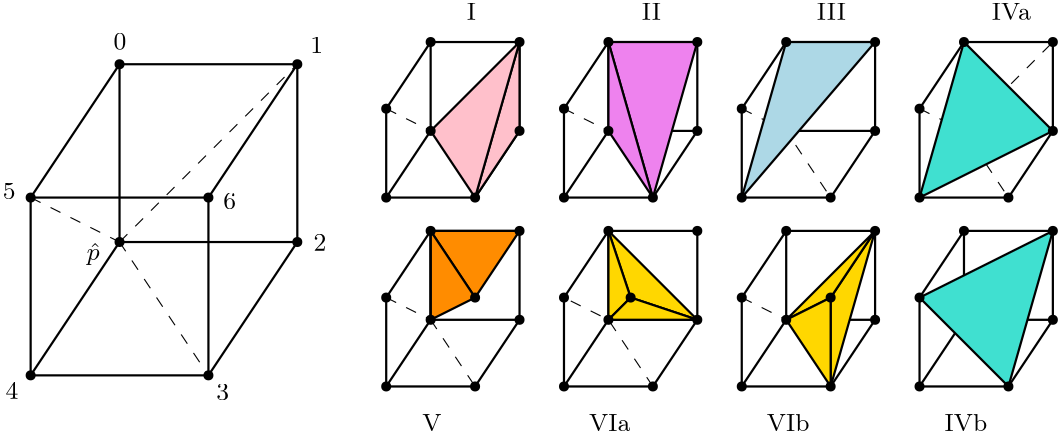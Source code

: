 <?xml version="1.0"?>
<!DOCTYPE ipe SYSTEM "ipe.dtd">
<ipe version="70206" creator="Ipe 7.2.7">
<info created="D:20180617123345" modified="D:20180810132955"/>
<ipestyle name="basic">
<symbol name="arrow/arc(spx)">
<path stroke="sym-stroke" fill="sym-stroke" pen="sym-pen">
0 0 m
-1 0.333 l
-1 -0.333 l
h
</path>
</symbol>
<symbol name="arrow/farc(spx)">
<path stroke="sym-stroke" fill="white" pen="sym-pen">
0 0 m
-1 0.333 l
-1 -0.333 l
h
</path>
</symbol>
<symbol name="arrow/ptarc(spx)">
<path stroke="sym-stroke" fill="sym-stroke" pen="sym-pen">
0 0 m
-1 0.333 l
-0.8 0 l
-1 -0.333 l
h
</path>
</symbol>
<symbol name="arrow/fptarc(spx)">
<path stroke="sym-stroke" fill="white" pen="sym-pen">
0 0 m
-1 0.333 l
-0.8 0 l
-1 -0.333 l
h
</path>
</symbol>
<symbol name="mark/circle(sx)" transformations="translations">
<path fill="sym-stroke">
0.6 0 0 0.6 0 0 e
0.4 0 0 0.4 0 0 e
</path>
</symbol>
<symbol name="mark/disk(sx)" transformations="translations">
<path fill="sym-stroke">
0.6 0 0 0.6 0 0 e
</path>
</symbol>
<symbol name="mark/fdisk(sfx)" transformations="translations">
<group>
<path fill="sym-fill">
0.5 0 0 0.5 0 0 e
</path>
<path fill="sym-stroke" fillrule="eofill">
0.6 0 0 0.6 0 0 e
0.4 0 0 0.4 0 0 e
</path>
</group>
</symbol>
<symbol name="mark/box(sx)" transformations="translations">
<path fill="sym-stroke" fillrule="eofill">
-0.6 -0.6 m
0.6 -0.6 l
0.6 0.6 l
-0.6 0.6 l
h
-0.4 -0.4 m
0.4 -0.4 l
0.4 0.4 l
-0.4 0.4 l
h
</path>
</symbol>
<symbol name="mark/square(sx)" transformations="translations">
<path fill="sym-stroke">
-0.6 -0.6 m
0.6 -0.6 l
0.6 0.6 l
-0.6 0.6 l
h
</path>
</symbol>
<symbol name="mark/fsquare(sfx)" transformations="translations">
<group>
<path fill="sym-fill">
-0.5 -0.5 m
0.5 -0.5 l
0.5 0.5 l
-0.5 0.5 l
h
</path>
<path fill="sym-stroke" fillrule="eofill">
-0.6 -0.6 m
0.6 -0.6 l
0.6 0.6 l
-0.6 0.6 l
h
-0.4 -0.4 m
0.4 -0.4 l
0.4 0.4 l
-0.4 0.4 l
h
</path>
</group>
</symbol>
<symbol name="mark/cross(sx)" transformations="translations">
<group>
<path fill="sym-stroke">
-0.43 -0.57 m
0.57 0.43 l
0.43 0.57 l
-0.57 -0.43 l
h
</path>
<path fill="sym-stroke">
-0.43 0.57 m
0.57 -0.43 l
0.43 -0.57 l
-0.57 0.43 l
h
</path>
</group>
</symbol>
<symbol name="arrow/fnormal(spx)">
<path stroke="sym-stroke" fill="white" pen="sym-pen">
0 0 m
-1 0.333 l
-1 -0.333 l
h
</path>
</symbol>
<symbol name="arrow/pointed(spx)">
<path stroke="sym-stroke" fill="sym-stroke" pen="sym-pen">
0 0 m
-1 0.333 l
-0.8 0 l
-1 -0.333 l
h
</path>
</symbol>
<symbol name="arrow/fpointed(spx)">
<path stroke="sym-stroke" fill="white" pen="sym-pen">
0 0 m
-1 0.333 l
-0.8 0 l
-1 -0.333 l
h
</path>
</symbol>
<symbol name="arrow/linear(spx)">
<path stroke="sym-stroke" pen="sym-pen">
-1 0.333 m
0 0 l
-1 -0.333 l
</path>
</symbol>
<symbol name="arrow/fdouble(spx)">
<path stroke="sym-stroke" fill="white" pen="sym-pen">
0 0 m
-1 0.333 l
-1 -0.333 l
h
-1 0 m
-2 0.333 l
-2 -0.333 l
h
</path>
</symbol>
<symbol name="arrow/double(spx)">
<path stroke="sym-stroke" fill="sym-stroke" pen="sym-pen">
0 0 m
-1 0.333 l
-1 -0.333 l
h
-1 0 m
-2 0.333 l
-2 -0.333 l
h
</path>
</symbol>
<pen name="heavier" value="0.8"/>
<pen name="fat" value="1.2"/>
<pen name="ultrafat" value="2"/>
<symbolsize name="large" value="5"/>
<symbolsize name="small" value="2"/>
<symbolsize name="tiny" value="1.1"/>
<arrowsize name="large" value="10"/>
<arrowsize name="small" value="5"/>
<arrowsize name="tiny" value="3"/>
<color name="red" value="1 0 0"/>
<color name="green" value="0 1 0"/>
<color name="blue" value="0 0 1"/>
<color name="yellow" value="1 1 0"/>
<color name="orange" value="1 0.647 0"/>
<color name="gold" value="1 0.843 0"/>
<color name="purple" value="0.627 0.125 0.941"/>
<color name="gray" value="0.745"/>
<color name="brown" value="0.647 0.165 0.165"/>
<color name="navy" value="0 0 0.502"/>
<color name="pink" value="1 0.753 0.796"/>
<color name="seagreen" value="0.18 0.545 0.341"/>
<color name="turquoise" value="0.251 0.878 0.816"/>
<color name="violet" value="0.933 0.51 0.933"/>
<color name="darkblue" value="0 0 0.545"/>
<color name="darkcyan" value="0 0.545 0.545"/>
<color name="darkgray" value="0.663"/>
<color name="darkgreen" value="0 0.392 0"/>
<color name="darkmagenta" value="0.545 0 0.545"/>
<color name="darkorange" value="1 0.549 0"/>
<color name="darkred" value="0.545 0 0"/>
<color name="lightblue" value="0.678 0.847 0.902"/>
<color name="lightcyan" value="0.878 1 1"/>
<color name="lightgray" value="0.827"/>
<color name="lightgreen" value="0.565 0.933 0.565"/>
<color name="lightyellow" value="1 1 0.878"/>
<dashstyle name="dashed" value="[4] 0"/>
<dashstyle name="dotted" value="[1 3] 0"/>
<dashstyle name="dash dotted" value="[4 2 1 2] 0"/>
<dashstyle name="dash dot dotted" value="[4 2 1 2 1 2] 0"/>
<textsize name="large" value="\large"/>
<textsize name="Large" value="\Large"/>
<textsize name="LARGE" value="\LARGE"/>
<textsize name="huge" value="\huge"/>
<textsize name="Huge" value="\Huge"/>
<textsize name="small" value="\small"/>
<textsize name="footnote" value="\footnotesize"/>
<textsize name="tiny" value="\tiny"/>
<textstyle name="center" begin="\begin{center}" end="\end{center}"/>
<textstyle name="itemize" begin="\begin{itemize}" end="\end{itemize}"/>
<textstyle name="item" begin="\begin{itemize}\item{}" end="\end{itemize}"/>
<gridsize name="4 pts" value="4"/>
<gridsize name="8 pts (~3 mm)" value="8"/>
<gridsize name="16 pts (~6 mm)" value="16"/>
<gridsize name="32 pts (~12 mm)" value="32"/>
<gridsize name="10 pts (~3.5 mm)" value="10"/>
<gridsize name="20 pts (~7 mm)" value="20"/>
<gridsize name="14 pts (~5 mm)" value="14"/>
<gridsize name="28 pts (~10 mm)" value="28"/>
<gridsize name="56 pts (~20 mm)" value="56"/>
<anglesize name="90 deg" value="90"/>
<anglesize name="60 deg" value="60"/>
<anglesize name="45 deg" value="45"/>
<anglesize name="30 deg" value="30"/>
<anglesize name="22.5 deg" value="22.5"/>
<opacity name="10%" value="0.1"/>
<opacity name="30%" value="0.3"/>
<opacity name="50%" value="0.5"/>
<opacity name="75%" value="0.75"/>
<tiling name="falling" angle="-60" step="4" width="1"/>
<tiling name="rising" angle="30" step="4" width="1"/>
</ipestyle>
<page>
<layer name="alpha"/>
<view layers="alpha" active="alpha"/>
<path layer="alpha" stroke="black" dash="dashed">
384 544 m
400 536 l
416 512 l
</path>
<path stroke="black" dash="dashed">
400 536 m
432 568 l
</path>
<path stroke="black" dash="dashed">
320 544 m
336 536 l
352 512 l
</path>
<group matrix="1 0 0 1 96 0">
<path stroke="black" pen="heavier">
96 544 m
96 512 l
128 512 l
144 536 l
144 568 l
112 568 l
96 544 l
96 544 l
</path>
<path stroke="black" pen="heavier">
96 512 m
112 536 l
144 536 l
</path>
<path stroke="black" pen="heavier">
112 568 m
112 536 l
</path>
<use name="mark/disk(sx)" pos="112 536" size="small" stroke="black"/>
<use name="mark/disk(sx)" pos="96 512" size="small" stroke="black"/>
<use name="mark/disk(sx)" pos="128 512" size="small" stroke="black"/>
<use name="mark/disk(sx)" pos="144 536" size="small" stroke="black"/>
<use name="mark/disk(sx)" pos="144 568" size="small" stroke="black"/>
<use name="mark/disk(sx)" pos="112 568" size="small" stroke="black"/>
<use name="mark/disk(sx)" pos="96 544" size="small" stroke="black"/>
</group>
<path matrix="1 0 0 1 96 0" stroke="black" fill="pink" pen="heavier">
144 568 m
128 512 l
144 536 l
144 568 l
</path>
<path matrix="1 0 0 1 96 0" stroke="black" fill="pink" pen="heavier">
112 536 m
144 568 l
128 512 l
112 536 l
</path>
<group matrix="1 0 0 1 160 0">
<path stroke="black" pen="heavier">
96 544 m
96 512 l
128 512 l
144 536 l
144 568 l
112 568 l
96 544 l
96 544 l
</path>
<path stroke="black" pen="heavier">
96 512 m
112 536 l
144 536 l
</path>
<path stroke="black" pen="heavier">
112 568 m
112 536 l
</path>
<use name="mark/disk(sx)" pos="112 536" size="small" stroke="black"/>
<use name="mark/disk(sx)" pos="96 512" size="small" stroke="black"/>
<use name="mark/disk(sx)" pos="128 512" size="small" stroke="black"/>
<use name="mark/disk(sx)" pos="144 536" size="small" stroke="black"/>
<use name="mark/disk(sx)" pos="144 568" size="small" stroke="black"/>
<use name="mark/disk(sx)" pos="112 568" size="small" stroke="black"/>
<use name="mark/disk(sx)" pos="96 544" size="small" stroke="black"/>
</group>
<path matrix="1 0 0 1 160 64" stroke="black" fill="violet" pen="heavier">
112 504 m
128 448 l
144 504 l
112 504 l
</path>
<path matrix="1 0 0 1 160 64" stroke="black" fill="violet" pen="heavier">
112 472 m
128 448 l
112 504 l
</path>
<group matrix="1 0 0 1 224 0">
<path stroke="black" pen="heavier">
96 544 m
96 512 l
128 512 l
144 536 l
144 568 l
112 568 l
96 544 l
96 544 l
</path>
<path stroke="black" pen="heavier">
96 512 m
112 536 l
144 536 l
</path>
<path stroke="black" pen="heavier">
112 568 m
112 536 l
</path>
<use name="mark/disk(sx)" pos="112 536" size="small" stroke="black"/>
<use name="mark/disk(sx)" pos="96 512" size="small" stroke="black"/>
<use name="mark/disk(sx)" pos="128 512" size="small" stroke="black"/>
<use name="mark/disk(sx)" pos="144 536" size="small" stroke="black"/>
<use name="mark/disk(sx)" pos="144 568" size="small" stroke="black"/>
<use name="mark/disk(sx)" pos="112 568" size="small" stroke="black"/>
<use name="mark/disk(sx)" pos="96 544" size="small" stroke="black"/>
</group>
<path matrix="1 0 0 1 224 128" stroke="black" fill="lightblue" pen="heavier">
112 440 m
96 384 l
144 440 l
112 440 l
</path>
<group matrix="1 0 0 1 288 0">
<path stroke="black" pen="heavier">
96 544 m
96 512 l
128 512 l
144 536 l
144 568 l
112 568 l
96 544 l
96 544 l
</path>
<path stroke="black" pen="heavier">
96 512 m
112 536 l
144 536 l
</path>
<path stroke="black" pen="heavier">
112 568 m
112 536 l
</path>
<use name="mark/disk(sx)" pos="112 536" size="small" stroke="black"/>
<use name="mark/disk(sx)" pos="96 512" size="small" stroke="black"/>
<use name="mark/disk(sx)" pos="128 512" size="small" stroke="black"/>
<use name="mark/disk(sx)" pos="144 536" size="small" stroke="black"/>
<use name="mark/disk(sx)" pos="144 568" size="small" stroke="black"/>
<use name="mark/disk(sx)" pos="112 568" size="small" stroke="black"/>
<use name="mark/disk(sx)" pos="96 544" size="small" stroke="black"/>
</group>
<path matrix="1 0 0 1 224 64" stroke="black" fill="turquoise" pen="heavier">
176 504 m
208 472 l
160 448 l
176 504 l
</path>
<group matrix="1 0 0 1 288 -68">
<path stroke="black" pen="heavier">
96 544 m
96 512 l
128 512 l
144 536 l
144 568 l
112 568 l
96 544 l
96 544 l
</path>
<path stroke="black" pen="heavier">
96 512 m
112 536 l
144 536 l
</path>
<path stroke="black" pen="heavier">
112 568 m
112 536 l
</path>
<use name="mark/disk(sx)" pos="112 536" size="small" stroke="black"/>
<use name="mark/disk(sx)" pos="96 512" size="small" stroke="black"/>
<use name="mark/disk(sx)" pos="128 512" size="small" stroke="black"/>
<use name="mark/disk(sx)" pos="144 536" size="small" stroke="black"/>
<use name="mark/disk(sx)" pos="144 568" size="small" stroke="black"/>
<use name="mark/disk(sx)" pos="112 568" size="small" stroke="black"/>
<use name="mark/disk(sx)" pos="96 544" size="small" stroke="black"/>
</group>
<path matrix="1 0 0 1 224 60" stroke="black" fill="turquoise" pen="heavier">
208 440 m
160 416 l
192 384 l
208 440 l
</path>
<group matrix="1 0 0 1 96 -68">
<path stroke="black" pen="heavier">
96 544 m
96 512 l
128 512 l
144 536 l
144 568 l
112 568 l
96 544 l
96 544 l
</path>
<path stroke="black" pen="heavier">
96 512 m
112 536 l
144 536 l
</path>
<path stroke="black" pen="heavier">
112 568 m
112 536 l
</path>
<use name="mark/disk(sx)" pos="112 536" size="small" stroke="black"/>
<use name="mark/disk(sx)" pos="96 512" size="small" stroke="black"/>
<use name="mark/disk(sx)" pos="128 512" size="small" stroke="black"/>
<use name="mark/disk(sx)" pos="144 536" size="small" stroke="black"/>
<use name="mark/disk(sx)" pos="144 568" size="small" stroke="black"/>
<use name="mark/disk(sx)" pos="112 568" size="small" stroke="black"/>
<use name="mark/disk(sx)" pos="96 544" size="small" stroke="black"/>
</group>
<path matrix="1 0 0 1 -32 -4" stroke="black" fill="darkorange" pen="heavier">
240 504 m
256 480 l
272 504 l
240 504 l
</path>
<path matrix="1 0 0 1 -32 -4" stroke="black" fill="darkorange" pen="heavier">
256 480 m
240 472 l
240 504 l
</path>
<use matrix="1 0 0 1 -32 -4" name="mark/disk(sx)" pos="256 480" size="small" stroke="black"/>
<group matrix="1 0 0 1 160 -68">
<path stroke="black" pen="heavier">
96 544 m
96 512 l
128 512 l
144 536 l
144 568 l
112 568 l
96 544 l
96 544 l
</path>
<path stroke="black" pen="heavier">
96 512 m
112 536 l
144 536 l
</path>
<path stroke="black" pen="heavier">
112 568 m
112 536 l
</path>
<use name="mark/disk(sx)" pos="112 536" size="small" stroke="black"/>
<use name="mark/disk(sx)" pos="96 512" size="small" stroke="black"/>
<use name="mark/disk(sx)" pos="128 512" size="small" stroke="black"/>
<use name="mark/disk(sx)" pos="144 536" size="small" stroke="black"/>
<use name="mark/disk(sx)" pos="144 568" size="small" stroke="black"/>
<use name="mark/disk(sx)" pos="112 568" size="small" stroke="black"/>
<use name="mark/disk(sx)" pos="96 544" size="small" stroke="black"/>
</group>
<path matrix="1 0 0 1 32 60" stroke="black" fill="gold" pen="heavier">
240 440 m
272 408 l
248 416 l
240 440 l
</path>
<path matrix="1 0 0 1 32 60" stroke="black" fill="gold" pen="heavier">
240 440 m
240 408 l
248 416 l
</path>
<path matrix="1 0 0 1 32 60" stroke="black" fill="gold" pen="heavier">
240 408 m
272 408 l
248 416 l
</path>
<use matrix="1 0 0 1 32 60" name="mark/disk(sx)" pos="248 416" size="small" stroke="black"/>
<group matrix="1 0 0 1 224 -68">
<path stroke="black" pen="heavier">
96 544 m
96 512 l
128 512 l
144 536 l
144 568 l
112 568 l
96 544 l
96 544 l
</path>
<path stroke="black" pen="heavier">
96 512 m
112 536 l
144 536 l
</path>
<path stroke="black" pen="heavier">
112 568 m
112 536 l
</path>
<use name="mark/disk(sx)" pos="112 536" size="small" stroke="black"/>
<use name="mark/disk(sx)" pos="96 512" size="small" stroke="black"/>
<use name="mark/disk(sx)" pos="128 512" size="small" stroke="black"/>
<use name="mark/disk(sx)" pos="144 536" size="small" stroke="black"/>
<use name="mark/disk(sx)" pos="144 568" size="small" stroke="black"/>
<use name="mark/disk(sx)" pos="112 568" size="small" stroke="black"/>
<use name="mark/disk(sx)" pos="96 544" size="small" stroke="black"/>
</group>
<path matrix="1 0 0 1 224 124" stroke="black" fill="gold" pen="heavier">
144 376 m
128 320 l
128 352 l
144 376 l
</path>
<path matrix="1 0 0 1 224 124" stroke="black" fill="gold" pen="heavier">
112 344 m
128 352 l
144 376 l
112 344 l
</path>
<path matrix="1 0 0 1 224 124" stroke="black" fill="gold" pen="heavier">
112 344 m
128 320 l
128 352 l
112 344 l
</path>
<use matrix="1 0 0 1 224 124" name="mark/disk(sx)" pos="128 352" size="small" stroke="black"/>
<text matrix="1 0 0 1 141 -8" transformations="translations" pos="80 584" stroke="black" type="label" width="3.326" height="6.127" depth="0" valign="baseline" size="small">I</text>
<text matrix="1 0 0 1 132 -4" transformations="translations" pos="152 580" stroke="black" type="label" width="6.909" height="6.127" depth="0" valign="baseline" size="small">II</text>
<text matrix="1 0 0 1 131 -4" transformations="translations" pos="216 580" stroke="black" type="label" width="10.491" height="6.127" depth="0" valign="baseline" size="small">III</text>
<text matrix="1 0 0 1 142 -8" transformations="translations" pos="268 584" stroke="black" type="label" width="14.076" height="6.127" depth="0" valign="baseline" size="small">IVa</text>
<text matrix="1 0 0 1 117 8" transformations="translations" pos="276 420" stroke="black" type="label" width="15.356" height="6.227" depth="0" valign="baseline" size="small">IVb</text>
<text matrix="1 0 0 1 125 8" transformations="translations" pos="80 420" stroke="black" type="label" width="6.91" height="6.127" depth="0" valign="baseline" size="small">V</text>
<text matrix="1 0 0 1 125 0" transformations="translations" pos="140 428" stroke="black" type="label" width="14.844" height="6.127" depth="0" valign="baseline" size="small">VIa</text>
<text matrix="1 0 0 1 117 -4" transformations="translations" pos="212 432" stroke="black" type="label" width="15.356" height="6.227" depth="0" valign="baseline" size="small">VIb</text>
<path stroke="black" pen="heavier">
64 448 m
128 448 l
160 496 l
160 560 l
96 560 l
64 512 l
64 448 l
</path>
<path stroke="black" pen="heavier">
96 560 m
96 496 l
64 448 l
</path>
<path stroke="black" pen="heavier">
96 496 m
160 496 l
</path>
<path stroke="black" pen="heavier">
64 512 m
128 512 l
128 448 l
</path>
<path stroke="black" pen="heavier">
128 512 m
160 560 l
</path>
<use name="mark/disk(sx)" pos="64 448" size="small" stroke="black"/>
<use name="mark/disk(sx)" pos="64 512" size="small" stroke="black"/>
<use name="mark/disk(sx)" pos="96 560" size="small" stroke="black"/>
<use name="mark/disk(sx)" pos="96 496" size="small" stroke="black"/>
<use name="mark/disk(sx)" pos="160 496" size="small" stroke="black"/>
<use name="mark/disk(sx)" pos="128 448" size="small" stroke="black"/>
<use name="mark/disk(sx)" pos="128 512" size="small" stroke="black"/>
<use name="mark/disk(sx)" pos="160 560" size="small" stroke="black"/>
<text matrix="1 0 0 1 -2.16293 1.24461" transformations="translations" pos="96 564" stroke="black" type="label" width="4.608" height="5.778" depth="0" valign="baseline" size="small" style="math">0</text>
<text matrix="1 0 0 1 -3.32513 0.00336381" transformations="translations" pos="168 564" stroke="black" type="label" width="4.608" height="5.778" depth="0" valign="baseline" size="small" style="math">1</text>
<text matrix="1 0 0 1 -2.19993 4.83211" transformations="translations" pos="168 488" stroke="black" type="label" width="4.608" height="5.778" depth="0" valign="baseline" size="small" style="math">2</text>
<text matrix="1 0 0 1 -1.18742 -0.995688" transformations="translations" pos="132 440" stroke="black" type="label" width="4.608" height="5.778" depth="0" valign="baseline" size="small" style="math">3</text>
<text matrix="1 0 0 1 2.96856 -0.407021" transformations="translations" pos="52 440" stroke="black" type="label" width="4.608" height="5.778" depth="0" valign="baseline" size="small" style="math">4</text>
<text matrix="1 0 0 1 5.9674 -4.62187" transformations="translations" pos="48 516" stroke="black" type="label" width="4.608" height="5.778" depth="0" valign="baseline" size="small" style="math">5</text>
<text matrix="1 0 0 1 -10.6952 -8.20601" transformations="translations" pos="144 516" stroke="black" type="label" width="4.608" height="5.778" depth="0" valign="baseline" size="small" style="math">6</text>
<text matrix="1 0 0 1 -15.8202 1.56698" transformations="translations" pos="100 488" stroke="black" type="label" width="4.626" height="6.23" depth="1.74" valign="baseline" size="small" style="math">\hat{p}</text>
<use name="mark/disk(sx)" pos="240 568" size="small" stroke="black"/>
<use name="mark/disk(sx)" pos="240 536" size="small" stroke="black"/>
<use name="mark/disk(sx)" pos="224 512" size="small" stroke="black"/>
<use name="mark/disk(sx)" pos="208 536" size="small" stroke="black"/>
<use name="mark/disk(sx)" pos="272 568" size="small" stroke="black"/>
<use name="mark/disk(sx)" pos="304 568" size="small" stroke="black"/>
<use name="mark/disk(sx)" pos="272 536" size="small" stroke="black"/>
<use name="mark/disk(sx)" pos="336 568" size="small" stroke="black"/>
<use name="mark/disk(sx)" pos="368 568" size="small" stroke="black"/>
<use name="mark/disk(sx)" pos="400 568" size="small" stroke="black"/>
<use name="mark/disk(sx)" pos="432 536" size="small" stroke="black"/>
<use name="mark/disk(sx)" pos="384 512" size="small" stroke="black"/>
<use name="mark/disk(sx)" pos="432 500" size="small" stroke="black"/>
<use name="mark/disk(sx)" pos="384 476" size="small" stroke="black"/>
<use name="mark/disk(sx)" pos="416 444" size="small" stroke="black"/>
<use name="mark/disk(sx)" pos="336 468" size="small" stroke="black"/>
<use name="mark/disk(sx)" pos="352 444" size="small" stroke="black"/>
<use name="mark/disk(sx)" pos="272 468" size="small" stroke="black"/>
<use name="mark/disk(sx)" pos="272 500" size="small" stroke="black"/>
<use name="mark/disk(sx)" pos="208 468" size="small" stroke="black"/>
<use name="mark/disk(sx)" pos="208 500" size="small" stroke="black"/>
<use name="mark/disk(sx)" pos="240 500" size="small" stroke="black"/>
<path stroke="black" pen="heavier">
272 568 m
272 536 l
</path>
<path stroke="black" pen="heavier">
208 500 m
208 468 l
</path>
<path stroke="black" pen="heavier">
208 500 m
224 476 l
</path>
<path stroke="black" pen="heavier">
272 500 m
280 476 l
</path>
<path stroke="black" pen="heavier">
272 468 m
280 476 l
</path>
<path stroke="black" dash="dashed">
64 512 m
96 496 l
</path>
<path stroke="black" dash="dashed">
96 496 m
160 560 l
</path>
<path stroke="black" dash="dashed">
96 496 m
128 448 l
</path>
<path stroke="black" dash="dashed">
192 544 m
208 536 l
</path>
<path stroke="black" dash="dashed">
192 476 m
208 468 l
</path>
<path stroke="black" dash="dashed">
208 468 m
224 444 l
</path>
<path stroke="black" dash="dashed">
288 444 m
272 468 l
256 476 l
</path>
<path stroke="black" dash="dashed">
320 476 m
336 468 l
</path>
<path stroke="black" dash="dashed">
256 544 m
272 536 l
</path>
<use name="mark/disk(sx)" pos="64 512" size="normal" stroke="black"/>
<use name="mark/disk(sx)" pos="96 560" size="normal" stroke="black"/>
<use name="mark/disk(sx)" pos="96 496" size="normal" stroke="black"/>
<use name="mark/disk(sx)" pos="128 512" size="normal" stroke="black"/>
<use name="mark/disk(sx)" pos="160 560" size="normal" stroke="black"/>
<use name="mark/disk(sx)" pos="160 496" size="normal" stroke="black"/>
<use name="mark/disk(sx)" pos="128 448" size="normal" stroke="black"/>
<use name="mark/disk(sx)" pos="64 448" size="normal" stroke="black"/>
<use name="mark/disk(sx)" pos="192 444" size="normal" stroke="black"/>
<use name="mark/disk(sx)" pos="192 476" size="normal" stroke="black"/>
<use name="mark/disk(sx)" pos="208 468" size="normal" stroke="black"/>
<use name="mark/disk(sx)" pos="224 476" size="normal" stroke="black"/>
<use name="mark/disk(sx)" pos="208 500" size="normal" stroke="black"/>
<use name="mark/disk(sx)" pos="240 500" size="normal" stroke="black"/>
<use name="mark/disk(sx)" pos="240 468" size="normal" stroke="black"/>
<use name="mark/disk(sx)" pos="224 444" size="normal" stroke="black"/>
<use name="mark/disk(sx)" pos="208 568" size="normal" stroke="black"/>
<use name="mark/disk(sx)" pos="192 544" size="normal" stroke="black"/>
<use name="mark/disk(sx)" pos="208 536" size="normal" stroke="black"/>
<use name="mark/disk(sx)" pos="192 512" size="normal" stroke="black"/>
<use name="mark/disk(sx)" pos="224 512" size="normal" stroke="black"/>
<use name="mark/disk(sx)" pos="240 536" size="normal" stroke="black"/>
<use name="mark/disk(sx)" pos="240 568" size="normal" stroke="black"/>
<use name="mark/disk(sx)" pos="272 568" size="normal" stroke="black"/>
<use name="mark/disk(sx)" pos="256 544" size="normal" stroke="black"/>
<use name="mark/disk(sx)" pos="272 536" size="normal" stroke="black"/>
<use name="mark/disk(sx)" pos="256 512" size="normal" stroke="black"/>
<use name="mark/disk(sx)" pos="288 512" size="normal" stroke="black"/>
<use name="mark/disk(sx)" pos="304 536" size="normal" stroke="black"/>
<use name="mark/disk(sx)" pos="304 568" size="normal" stroke="black"/>
<use name="mark/disk(sx)" pos="320 544" size="normal" stroke="black"/>
<use name="mark/disk(sx)" pos="336 568" size="normal" stroke="black"/>
<use name="mark/disk(sx)" pos="368 568" size="normal" stroke="black"/>
<use name="mark/disk(sx)" pos="368 536" size="normal" stroke="black"/>
<use name="mark/disk(sx)" pos="352 512" size="normal" stroke="black"/>
<use name="mark/disk(sx)" pos="320 512" size="normal" stroke="black"/>
<use name="mark/disk(sx)" pos="304 500" size="normal" stroke="black"/>
<use name="mark/disk(sx)" pos="272 500" size="normal" stroke="black"/>
<use name="mark/disk(sx)" pos="280 476" size="normal" stroke="black"/>
<use name="mark/disk(sx)" pos="272 468" size="normal" stroke="black"/>
<use name="mark/disk(sx)" pos="256 476" size="normal" stroke="black"/>
<use name="mark/disk(sx)" pos="256 444" size="normal" stroke="black"/>
<use name="mark/disk(sx)" pos="288 444" size="normal" stroke="black"/>
<use name="mark/disk(sx)" pos="304 468" size="normal" stroke="black"/>
<use name="mark/disk(sx)" pos="320 476" size="normal" stroke="black"/>
<use name="mark/disk(sx)" pos="336 500" size="normal" stroke="black"/>
<use name="mark/disk(sx)" pos="336 468" size="normal" stroke="black"/>
<use name="mark/disk(sx)" pos="352 476" size="normal" stroke="black"/>
<use name="mark/disk(sx)" pos="368 500" size="normal" stroke="black"/>
<use name="mark/disk(sx)" pos="368 468" size="normal" stroke="black"/>
<use name="mark/disk(sx)" pos="352 444" size="normal" stroke="black"/>
<use name="mark/disk(sx)" pos="320 444" size="normal" stroke="black"/>
<use name="mark/disk(sx)" pos="400 568" size="normal" stroke="black"/>
<use name="mark/disk(sx)" pos="384 544" size="normal" stroke="black"/>
<use name="mark/disk(sx)" pos="384 512" size="normal" stroke="black"/>
<use name="mark/disk(sx)" pos="416 512" size="normal" stroke="black"/>
<use name="mark/disk(sx)" pos="432 536" size="normal" stroke="black"/>
<use name="mark/disk(sx)" pos="432 568" size="normal" stroke="black"/>
<use name="mark/disk(sx)" pos="432 500" size="normal" stroke="black"/>
<use name="mark/disk(sx)" pos="400 500" size="normal" stroke="black"/>
<use name="mark/disk(sx)" pos="384 476" size="normal" stroke="black"/>
<use name="mark/disk(sx)" pos="384 444" size="normal" stroke="black"/>
<use name="mark/disk(sx)" pos="416 444" size="normal" stroke="black"/>
<use name="mark/disk(sx)" pos="432 468" size="normal" stroke="black"/>
</page>
</ipe>
